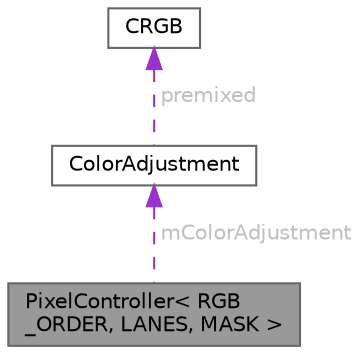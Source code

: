 digraph "PixelController&lt; RGB_ORDER, LANES, MASK &gt;"
{
 // LATEX_PDF_SIZE
  bgcolor="transparent";
  edge [fontname=Helvetica,fontsize=10,labelfontname=Helvetica,labelfontsize=10];
  node [fontname=Helvetica,fontsize=10,shape=box,height=0.2,width=0.4];
  Node1 [id="Node000001",label="PixelController\< RGB\l_ORDER, LANES, MASK \>",height=0.2,width=0.4,color="gray40", fillcolor="grey60", style="filled", fontcolor="black",tooltip="Pixel controller class."];
  Node2 -> Node1 [id="edge1_Node000001_Node000002",dir="back",color="darkorchid3",style="dashed",tooltip=" ",label=" mColorAdjustment",fontcolor="grey" ];
  Node2 [id="Node000002",label="ColorAdjustment",height=0.2,width=0.4,color="gray40", fillcolor="white", style="filled",URL="$d5/d4d/pixel__controller_8h.html#d4/d7d/struct_color_adjustment",tooltip=" "];
  Node3 -> Node2 [id="edge2_Node000002_Node000003",dir="back",color="darkorchid3",style="dashed",tooltip=" ",label=" premixed",fontcolor="grey" ];
  Node3 [id="Node000003",label="CRGB",height=0.2,width=0.4,color="gray40", fillcolor="white", style="filled",URL="$db/d87/group___pixel_types.html#d7/d82/struct_c_r_g_b",tooltip="Representation of an RGB pixel (Red, Green, Blue)"];
}
